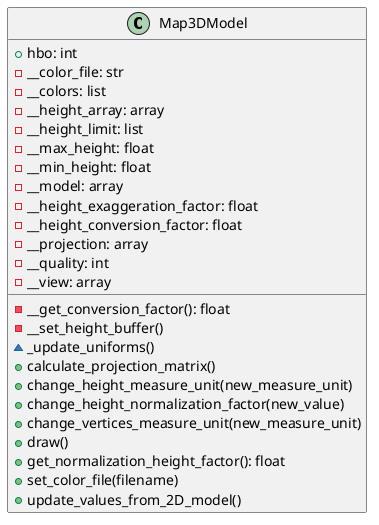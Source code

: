 @startuml
class Map3DModel {
    + hbo: int
    - __color_file: str
    - __colors: list
    - __height_array: array
    - __height_limit: list
    - __max_height: float
    - __min_height: float
    - __model: array
    - __height_exaggeration_factor: float
    - __height_conversion_factor: float
    - __projection: array
    - __quality: int
    - __view: array

    - __get_conversion_factor(): float
    - __set_height_buffer()
    ~ _update_uniforms()
    + calculate_projection_matrix()
    + change_height_measure_unit(new_measure_unit)
    + change_height_normalization_factor(new_value)
    + change_vertices_measure_unit(new_measure_unit)
    + draw()
    + get_normalization_height_factor(): float
    + set_color_file(filename)
    + update_values_from_2D_model()

}
@enduml